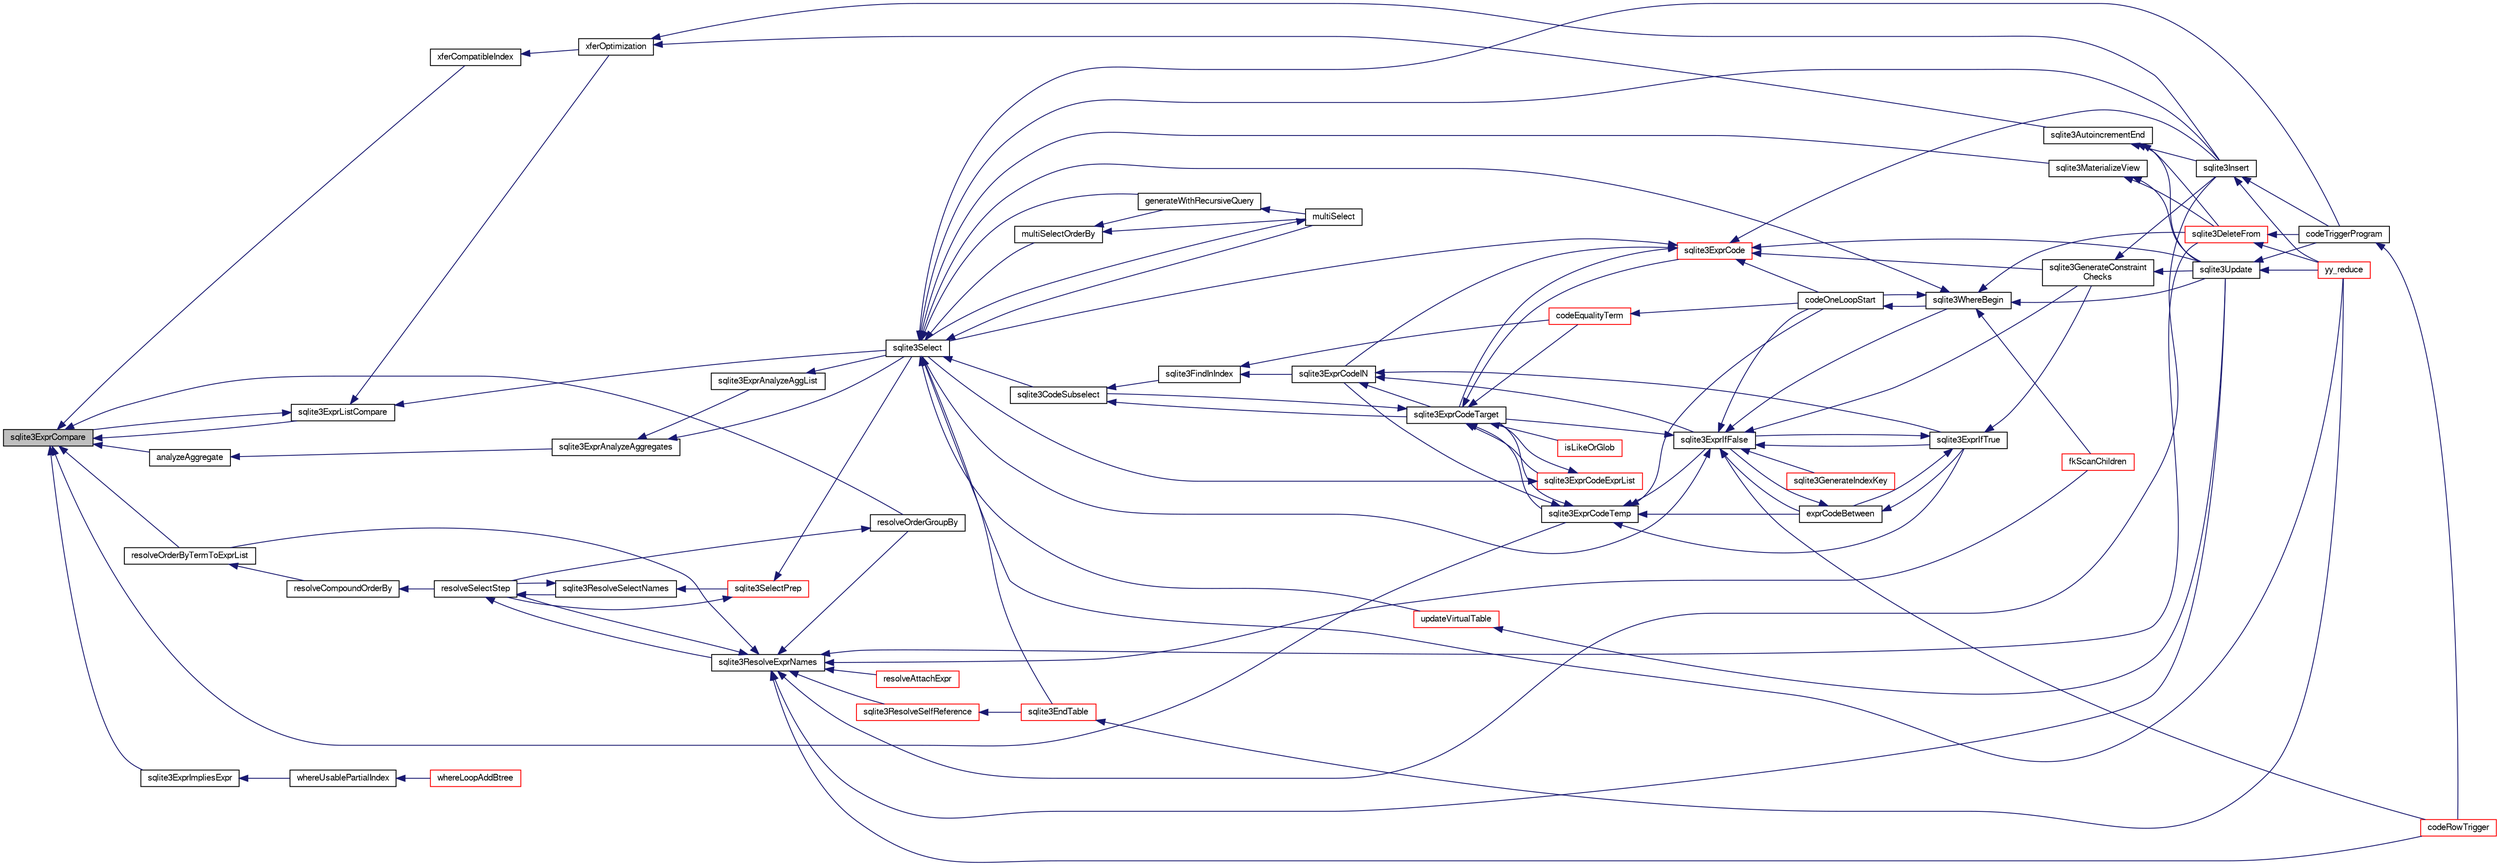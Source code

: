 digraph "sqlite3ExprCompare"
{
  edge [fontname="FreeSans",fontsize="10",labelfontname="FreeSans",labelfontsize="10"];
  node [fontname="FreeSans",fontsize="10",shape=record];
  rankdir="LR";
  Node528387 [label="sqlite3ExprCompare",height=0.2,width=0.4,color="black", fillcolor="grey75", style="filled", fontcolor="black"];
  Node528387 -> Node528388 [dir="back",color="midnightblue",fontsize="10",style="solid",fontname="FreeSans"];
  Node528388 [label="resolveOrderByTermToExprList",height=0.2,width=0.4,color="black", fillcolor="white", style="filled",URL="$sqlite3_8c.html#ac7f7eabdc769257622ad90aac3e02fe6"];
  Node528388 -> Node528389 [dir="back",color="midnightblue",fontsize="10",style="solid",fontname="FreeSans"];
  Node528389 [label="resolveCompoundOrderBy",height=0.2,width=0.4,color="black", fillcolor="white", style="filled",URL="$sqlite3_8c.html#a462c5aa49cfd6aad6a92fa60ddefc569"];
  Node528389 -> Node528390 [dir="back",color="midnightblue",fontsize="10",style="solid",fontname="FreeSans"];
  Node528390 [label="resolveSelectStep",height=0.2,width=0.4,color="black", fillcolor="white", style="filled",URL="$sqlite3_8c.html#a0b9015a9e505c63fd104dcbad672c814"];
  Node528390 -> Node528391 [dir="back",color="midnightblue",fontsize="10",style="solid",fontname="FreeSans"];
  Node528391 [label="sqlite3ResolveExprNames",height=0.2,width=0.4,color="black", fillcolor="white", style="filled",URL="$sqlite3_8c.html#a537cf717a3f847807d3a3fd65da636ad"];
  Node528391 -> Node528388 [dir="back",color="midnightblue",fontsize="10",style="solid",fontname="FreeSans"];
  Node528391 -> Node528392 [dir="back",color="midnightblue",fontsize="10",style="solid",fontname="FreeSans"];
  Node528392 [label="resolveOrderGroupBy",height=0.2,width=0.4,color="black", fillcolor="white", style="filled",URL="$sqlite3_8c.html#a4dc8ed6177a5de887eae1010992e3d00"];
  Node528392 -> Node528390 [dir="back",color="midnightblue",fontsize="10",style="solid",fontname="FreeSans"];
  Node528391 -> Node528390 [dir="back",color="midnightblue",fontsize="10",style="solid",fontname="FreeSans"];
  Node528391 -> Node528393 [dir="back",color="midnightblue",fontsize="10",style="solid",fontname="FreeSans"];
  Node528393 [label="sqlite3ResolveSelfReference",height=0.2,width=0.4,color="red", fillcolor="white", style="filled",URL="$sqlite3_8c.html#ab524095a849de78f8728167d19336094"];
  Node528393 -> Node528394 [dir="back",color="midnightblue",fontsize="10",style="solid",fontname="FreeSans"];
  Node528394 [label="sqlite3EndTable",height=0.2,width=0.4,color="red", fillcolor="white", style="filled",URL="$sqlite3_8c.html#a7b5f2c66c0f0b6f819d970ca389768b0"];
  Node528394 -> Node528396 [dir="back",color="midnightblue",fontsize="10",style="solid",fontname="FreeSans"];
  Node528396 [label="yy_reduce",height=0.2,width=0.4,color="red", fillcolor="white", style="filled",URL="$sqlite3_8c.html#a7c419a9b25711c666a9a2449ef377f14"];
  Node528391 -> Node528401 [dir="back",color="midnightblue",fontsize="10",style="solid",fontname="FreeSans"];
  Node528401 [label="resolveAttachExpr",height=0.2,width=0.4,color="red", fillcolor="white", style="filled",URL="$sqlite3_8c.html#a2b0ae2ee3fae38ccc805f582a9ce38f5"];
  Node528391 -> Node528405 [dir="back",color="midnightblue",fontsize="10",style="solid",fontname="FreeSans"];
  Node528405 [label="sqlite3DeleteFrom",height=0.2,width=0.4,color="red", fillcolor="white", style="filled",URL="$sqlite3_8c.html#ab9b4b45349188b49eabb23f94608a091"];
  Node528405 -> Node528408 [dir="back",color="midnightblue",fontsize="10",style="solid",fontname="FreeSans"];
  Node528408 [label="codeTriggerProgram",height=0.2,width=0.4,color="black", fillcolor="white", style="filled",URL="$sqlite3_8c.html#a120801f59d9281d201d2ff4b2606836e"];
  Node528408 -> Node528409 [dir="back",color="midnightblue",fontsize="10",style="solid",fontname="FreeSans"];
  Node528409 [label="codeRowTrigger",height=0.2,width=0.4,color="red", fillcolor="white", style="filled",URL="$sqlite3_8c.html#a463cea5aaaf388b560b206570a0022fc"];
  Node528405 -> Node528396 [dir="back",color="midnightblue",fontsize="10",style="solid",fontname="FreeSans"];
  Node528391 -> Node528419 [dir="back",color="midnightblue",fontsize="10",style="solid",fontname="FreeSans"];
  Node528419 [label="fkScanChildren",height=0.2,width=0.4,color="red", fillcolor="white", style="filled",URL="$sqlite3_8c.html#a67c9dcb484336b3155e7a82a037d4691"];
  Node528391 -> Node528415 [dir="back",color="midnightblue",fontsize="10",style="solid",fontname="FreeSans"];
  Node528415 [label="sqlite3Insert",height=0.2,width=0.4,color="black", fillcolor="white", style="filled",URL="$sqlite3_8c.html#a5b17c9c2000bae6bdff8e6be48d7dc2b"];
  Node528415 -> Node528408 [dir="back",color="midnightblue",fontsize="10",style="solid",fontname="FreeSans"];
  Node528415 -> Node528396 [dir="back",color="midnightblue",fontsize="10",style="solid",fontname="FreeSans"];
  Node528391 -> Node528409 [dir="back",color="midnightblue",fontsize="10",style="solid",fontname="FreeSans"];
  Node528391 -> Node528416 [dir="back",color="midnightblue",fontsize="10",style="solid",fontname="FreeSans"];
  Node528416 [label="sqlite3Update",height=0.2,width=0.4,color="black", fillcolor="white", style="filled",URL="$sqlite3_8c.html#ac5aa67c46e8cc8174566fabe6809fafa"];
  Node528416 -> Node528408 [dir="back",color="midnightblue",fontsize="10",style="solid",fontname="FreeSans"];
  Node528416 -> Node528396 [dir="back",color="midnightblue",fontsize="10",style="solid",fontname="FreeSans"];
  Node528390 -> Node528421 [dir="back",color="midnightblue",fontsize="10",style="solid",fontname="FreeSans"];
  Node528421 [label="sqlite3ResolveSelectNames",height=0.2,width=0.4,color="black", fillcolor="white", style="filled",URL="$sqlite3_8c.html#a0cf10c480643b1ab9eaa02056a400734"];
  Node528421 -> Node528390 [dir="back",color="midnightblue",fontsize="10",style="solid",fontname="FreeSans"];
  Node528421 -> Node528422 [dir="back",color="midnightblue",fontsize="10",style="solid",fontname="FreeSans"];
  Node528422 [label="sqlite3SelectPrep",height=0.2,width=0.4,color="red", fillcolor="white", style="filled",URL="$sqlite3_8c.html#aa4385bd53c0a43dea72fbc23cc78e1c6"];
  Node528422 -> Node528390 [dir="back",color="midnightblue",fontsize="10",style="solid",fontname="FreeSans"];
  Node528422 -> Node528429 [dir="back",color="midnightblue",fontsize="10",style="solid",fontname="FreeSans"];
  Node528429 [label="sqlite3Select",height=0.2,width=0.4,color="black", fillcolor="white", style="filled",URL="$sqlite3_8c.html#a2465ee8c956209ba4b272477b7c21a45"];
  Node528429 -> Node528430 [dir="back",color="midnightblue",fontsize="10",style="solid",fontname="FreeSans"];
  Node528430 [label="sqlite3CodeSubselect",height=0.2,width=0.4,color="black", fillcolor="white", style="filled",URL="$sqlite3_8c.html#aa69b46d2204a1d1b110107a1be12ee0c"];
  Node528430 -> Node528431 [dir="back",color="midnightblue",fontsize="10",style="solid",fontname="FreeSans"];
  Node528431 [label="sqlite3FindInIndex",height=0.2,width=0.4,color="black", fillcolor="white", style="filled",URL="$sqlite3_8c.html#af7d8c56ab0231f44bb5f87b3fafeffb2"];
  Node528431 -> Node528432 [dir="back",color="midnightblue",fontsize="10",style="solid",fontname="FreeSans"];
  Node528432 [label="sqlite3ExprCodeIN",height=0.2,width=0.4,color="black", fillcolor="white", style="filled",URL="$sqlite3_8c.html#ad9cf4f5b5ffb90c24a4a0900c8626193"];
  Node528432 -> Node528433 [dir="back",color="midnightblue",fontsize="10",style="solid",fontname="FreeSans"];
  Node528433 [label="sqlite3ExprCodeTarget",height=0.2,width=0.4,color="black", fillcolor="white", style="filled",URL="$sqlite3_8c.html#a4f308397a0a3ed299ed31aaa1ae2a293"];
  Node528433 -> Node528430 [dir="back",color="midnightblue",fontsize="10",style="solid",fontname="FreeSans"];
  Node528433 -> Node528434 [dir="back",color="midnightblue",fontsize="10",style="solid",fontname="FreeSans"];
  Node528434 [label="sqlite3ExprCodeTemp",height=0.2,width=0.4,color="black", fillcolor="white", style="filled",URL="$sqlite3_8c.html#a3bc5c1ccb3c5851847e2aeb4a84ae1fc"];
  Node528434 -> Node528432 [dir="back",color="midnightblue",fontsize="10",style="solid",fontname="FreeSans"];
  Node528434 -> Node528433 [dir="back",color="midnightblue",fontsize="10",style="solid",fontname="FreeSans"];
  Node528434 -> Node528435 [dir="back",color="midnightblue",fontsize="10",style="solid",fontname="FreeSans"];
  Node528435 [label="exprCodeBetween",height=0.2,width=0.4,color="black", fillcolor="white", style="filled",URL="$sqlite3_8c.html#abd053493214542bca8f406f42145d173"];
  Node528435 -> Node528436 [dir="back",color="midnightblue",fontsize="10",style="solid",fontname="FreeSans"];
  Node528436 [label="sqlite3ExprIfTrue",height=0.2,width=0.4,color="black", fillcolor="white", style="filled",URL="$sqlite3_8c.html#ad93a55237c23e1b743ab1f59df1a1444"];
  Node528436 -> Node528435 [dir="back",color="midnightblue",fontsize="10",style="solid",fontname="FreeSans"];
  Node528436 -> Node528437 [dir="back",color="midnightblue",fontsize="10",style="solid",fontname="FreeSans"];
  Node528437 [label="sqlite3ExprIfFalse",height=0.2,width=0.4,color="black", fillcolor="white", style="filled",URL="$sqlite3_8c.html#af97ecccb5d56e321e118414b08f65b71"];
  Node528437 -> Node528433 [dir="back",color="midnightblue",fontsize="10",style="solid",fontname="FreeSans"];
  Node528437 -> Node528435 [dir="back",color="midnightblue",fontsize="10",style="solid",fontname="FreeSans"];
  Node528437 -> Node528436 [dir="back",color="midnightblue",fontsize="10",style="solid",fontname="FreeSans"];
  Node528437 -> Node528438 [dir="back",color="midnightblue",fontsize="10",style="solid",fontname="FreeSans"];
  Node528438 [label="sqlite3GenerateIndexKey",height=0.2,width=0.4,color="red", fillcolor="white", style="filled",URL="$sqlite3_8c.html#ab85ac93d5c5e6760f45f07897be7f272"];
  Node528437 -> Node528414 [dir="back",color="midnightblue",fontsize="10",style="solid",fontname="FreeSans"];
  Node528414 [label="sqlite3GenerateConstraint\lChecks",height=0.2,width=0.4,color="black", fillcolor="white", style="filled",URL="$sqlite3_8c.html#aef639c1e6a0c0a67ca6e7690ad931bd2"];
  Node528414 -> Node528415 [dir="back",color="midnightblue",fontsize="10",style="solid",fontname="FreeSans"];
  Node528414 -> Node528416 [dir="back",color="midnightblue",fontsize="10",style="solid",fontname="FreeSans"];
  Node528437 -> Node528429 [dir="back",color="midnightblue",fontsize="10",style="solid",fontname="FreeSans"];
  Node528437 -> Node528409 [dir="back",color="midnightblue",fontsize="10",style="solid",fontname="FreeSans"];
  Node528437 -> Node528446 [dir="back",color="midnightblue",fontsize="10",style="solid",fontname="FreeSans"];
  Node528446 [label="codeOneLoopStart",height=0.2,width=0.4,color="black", fillcolor="white", style="filled",URL="$sqlite3_8c.html#aa868875120b151c169cc79139ed6e008"];
  Node528446 -> Node528445 [dir="back",color="midnightblue",fontsize="10",style="solid",fontname="FreeSans"];
  Node528445 [label="sqlite3WhereBegin",height=0.2,width=0.4,color="black", fillcolor="white", style="filled",URL="$sqlite3_8c.html#acad049f5c9a96a8118cffd5e5ce89f7c"];
  Node528445 -> Node528405 [dir="back",color="midnightblue",fontsize="10",style="solid",fontname="FreeSans"];
  Node528445 -> Node528419 [dir="back",color="midnightblue",fontsize="10",style="solid",fontname="FreeSans"];
  Node528445 -> Node528429 [dir="back",color="midnightblue",fontsize="10",style="solid",fontname="FreeSans"];
  Node528445 -> Node528416 [dir="back",color="midnightblue",fontsize="10",style="solid",fontname="FreeSans"];
  Node528445 -> Node528446 [dir="back",color="midnightblue",fontsize="10",style="solid",fontname="FreeSans"];
  Node528437 -> Node528445 [dir="back",color="midnightblue",fontsize="10",style="solid",fontname="FreeSans"];
  Node528436 -> Node528414 [dir="back",color="midnightblue",fontsize="10",style="solid",fontname="FreeSans"];
  Node528435 -> Node528437 [dir="back",color="midnightblue",fontsize="10",style="solid",fontname="FreeSans"];
  Node528434 -> Node528436 [dir="back",color="midnightblue",fontsize="10",style="solid",fontname="FreeSans"];
  Node528434 -> Node528437 [dir="back",color="midnightblue",fontsize="10",style="solid",fontname="FreeSans"];
  Node528434 -> Node528446 [dir="back",color="midnightblue",fontsize="10",style="solid",fontname="FreeSans"];
  Node528433 -> Node528447 [dir="back",color="midnightblue",fontsize="10",style="solid",fontname="FreeSans"];
  Node528447 [label="sqlite3ExprCode",height=0.2,width=0.4,color="red", fillcolor="white", style="filled",URL="$sqlite3_8c.html#a75f270fb0b111b86924cca4ea507b417"];
  Node528447 -> Node528432 [dir="back",color="midnightblue",fontsize="10",style="solid",fontname="FreeSans"];
  Node528447 -> Node528433 [dir="back",color="midnightblue",fontsize="10",style="solid",fontname="FreeSans"];
  Node528447 -> Node528415 [dir="back",color="midnightblue",fontsize="10",style="solid",fontname="FreeSans"];
  Node528447 -> Node528414 [dir="back",color="midnightblue",fontsize="10",style="solid",fontname="FreeSans"];
  Node528447 -> Node528429 [dir="back",color="midnightblue",fontsize="10",style="solid",fontname="FreeSans"];
  Node528447 -> Node528416 [dir="back",color="midnightblue",fontsize="10",style="solid",fontname="FreeSans"];
  Node528447 -> Node528446 [dir="back",color="midnightblue",fontsize="10",style="solid",fontname="FreeSans"];
  Node528433 -> Node528456 [dir="back",color="midnightblue",fontsize="10",style="solid",fontname="FreeSans"];
  Node528456 [label="sqlite3ExprCodeExprList",height=0.2,width=0.4,color="red", fillcolor="white", style="filled",URL="$sqlite3_8c.html#a05b2b3dc3de7565de24eb3a2ff4e9566"];
  Node528456 -> Node528433 [dir="back",color="midnightblue",fontsize="10",style="solid",fontname="FreeSans"];
  Node528456 -> Node528429 [dir="back",color="midnightblue",fontsize="10",style="solid",fontname="FreeSans"];
  Node528433 -> Node528459 [dir="back",color="midnightblue",fontsize="10",style="solid",fontname="FreeSans"];
  Node528459 [label="isLikeOrGlob",height=0.2,width=0.4,color="red", fillcolor="white", style="filled",URL="$sqlite3_8c.html#a6c38e495198bf8976f68d1a6ebd74a50"];
  Node528433 -> Node528468 [dir="back",color="midnightblue",fontsize="10",style="solid",fontname="FreeSans"];
  Node528468 [label="codeEqualityTerm",height=0.2,width=0.4,color="red", fillcolor="white", style="filled",URL="$sqlite3_8c.html#ad88a57073f031452c9843e97f15acc47"];
  Node528468 -> Node528446 [dir="back",color="midnightblue",fontsize="10",style="solid",fontname="FreeSans"];
  Node528432 -> Node528436 [dir="back",color="midnightblue",fontsize="10",style="solid",fontname="FreeSans"];
  Node528432 -> Node528437 [dir="back",color="midnightblue",fontsize="10",style="solid",fontname="FreeSans"];
  Node528431 -> Node528468 [dir="back",color="midnightblue",fontsize="10",style="solid",fontname="FreeSans"];
  Node528430 -> Node528433 [dir="back",color="midnightblue",fontsize="10",style="solid",fontname="FreeSans"];
  Node528429 -> Node528394 [dir="back",color="midnightblue",fontsize="10",style="solid",fontname="FreeSans"];
  Node528429 -> Node528470 [dir="back",color="midnightblue",fontsize="10",style="solid",fontname="FreeSans"];
  Node528470 [label="sqlite3MaterializeView",height=0.2,width=0.4,color="black", fillcolor="white", style="filled",URL="$sqlite3_8c.html#a4557984b0b75f998fb0c3f231c9b1def"];
  Node528470 -> Node528405 [dir="back",color="midnightblue",fontsize="10",style="solid",fontname="FreeSans"];
  Node528470 -> Node528416 [dir="back",color="midnightblue",fontsize="10",style="solid",fontname="FreeSans"];
  Node528429 -> Node528415 [dir="back",color="midnightblue",fontsize="10",style="solid",fontname="FreeSans"];
  Node528429 -> Node528452 [dir="back",color="midnightblue",fontsize="10",style="solid",fontname="FreeSans"];
  Node528452 [label="generateWithRecursiveQuery",height=0.2,width=0.4,color="black", fillcolor="white", style="filled",URL="$sqlite3_8c.html#ade2c3663fa9c3b9676507984b9483942"];
  Node528452 -> Node528453 [dir="back",color="midnightblue",fontsize="10",style="solid",fontname="FreeSans"];
  Node528453 [label="multiSelect",height=0.2,width=0.4,color="black", fillcolor="white", style="filled",URL="$sqlite3_8c.html#a6456c61f3d9b2389738753cedfa24fa7"];
  Node528453 -> Node528429 [dir="back",color="midnightblue",fontsize="10",style="solid",fontname="FreeSans"];
  Node528429 -> Node528453 [dir="back",color="midnightblue",fontsize="10",style="solid",fontname="FreeSans"];
  Node528429 -> Node528454 [dir="back",color="midnightblue",fontsize="10",style="solid",fontname="FreeSans"];
  Node528454 [label="multiSelectOrderBy",height=0.2,width=0.4,color="black", fillcolor="white", style="filled",URL="$sqlite3_8c.html#afcdb8488c6f4dfdadaf9f04bca35b808"];
  Node528454 -> Node528452 [dir="back",color="midnightblue",fontsize="10",style="solid",fontname="FreeSans"];
  Node528454 -> Node528453 [dir="back",color="midnightblue",fontsize="10",style="solid",fontname="FreeSans"];
  Node528429 -> Node528408 [dir="back",color="midnightblue",fontsize="10",style="solid",fontname="FreeSans"];
  Node528429 -> Node528471 [dir="back",color="midnightblue",fontsize="10",style="solid",fontname="FreeSans"];
  Node528471 [label="updateVirtualTable",height=0.2,width=0.4,color="red", fillcolor="white", style="filled",URL="$sqlite3_8c.html#a740220531db9293c39a2cdd7da3f74e1"];
  Node528471 -> Node528416 [dir="back",color="midnightblue",fontsize="10",style="solid",fontname="FreeSans"];
  Node528429 -> Node528396 [dir="back",color="midnightblue",fontsize="10",style="solid",fontname="FreeSans"];
  Node528387 -> Node528392 [dir="back",color="midnightblue",fontsize="10",style="solid",fontname="FreeSans"];
  Node528387 -> Node528434 [dir="back",color="midnightblue",fontsize="10",style="solid",fontname="FreeSans"];
  Node528387 -> Node528472 [dir="back",color="midnightblue",fontsize="10",style="solid",fontname="FreeSans"];
  Node528472 [label="sqlite3ExprListCompare",height=0.2,width=0.4,color="black", fillcolor="white", style="filled",URL="$sqlite3_8c.html#a2ec8c2311e6547386e5f60e251ebabc7"];
  Node528472 -> Node528387 [dir="back",color="midnightblue",fontsize="10",style="solid",fontname="FreeSans"];
  Node528472 -> Node528473 [dir="back",color="midnightblue",fontsize="10",style="solid",fontname="FreeSans"];
  Node528473 [label="xferOptimization",height=0.2,width=0.4,color="black", fillcolor="white", style="filled",URL="$sqlite3_8c.html#ae85c90f7d064fe83f4ed930e708855d2"];
  Node528473 -> Node528474 [dir="back",color="midnightblue",fontsize="10",style="solid",fontname="FreeSans"];
  Node528474 [label="sqlite3AutoincrementEnd",height=0.2,width=0.4,color="black", fillcolor="white", style="filled",URL="$sqlite3_8c.html#ad8f51f6ea684367030cd9c09234374e7"];
  Node528474 -> Node528405 [dir="back",color="midnightblue",fontsize="10",style="solid",fontname="FreeSans"];
  Node528474 -> Node528415 [dir="back",color="midnightblue",fontsize="10",style="solid",fontname="FreeSans"];
  Node528474 -> Node528416 [dir="back",color="midnightblue",fontsize="10",style="solid",fontname="FreeSans"];
  Node528473 -> Node528415 [dir="back",color="midnightblue",fontsize="10",style="solid",fontname="FreeSans"];
  Node528472 -> Node528429 [dir="back",color="midnightblue",fontsize="10",style="solid",fontname="FreeSans"];
  Node528387 -> Node528475 [dir="back",color="midnightblue",fontsize="10",style="solid",fontname="FreeSans"];
  Node528475 [label="sqlite3ExprImpliesExpr",height=0.2,width=0.4,color="black", fillcolor="white", style="filled",URL="$sqlite3_8c.html#a9b79d679ebefcf1e7c638c0ccdae84bb"];
  Node528475 -> Node528476 [dir="back",color="midnightblue",fontsize="10",style="solid",fontname="FreeSans"];
  Node528476 [label="whereUsablePartialIndex",height=0.2,width=0.4,color="black", fillcolor="white", style="filled",URL="$sqlite3_8c.html#a7358f169d84f50fe6c1e900fccd26233"];
  Node528476 -> Node528477 [dir="back",color="midnightblue",fontsize="10",style="solid",fontname="FreeSans"];
  Node528477 [label="whereLoopAddBtree",height=0.2,width=0.4,color="red", fillcolor="white", style="filled",URL="$sqlite3_8c.html#aefe415538d2f9e200227977d2edaab3b"];
  Node528387 -> Node528480 [dir="back",color="midnightblue",fontsize="10",style="solid",fontname="FreeSans"];
  Node528480 [label="analyzeAggregate",height=0.2,width=0.4,color="black", fillcolor="white", style="filled",URL="$sqlite3_8c.html#a6b02b8b5e691498db3c59afbf9322585"];
  Node528480 -> Node528481 [dir="back",color="midnightblue",fontsize="10",style="solid",fontname="FreeSans"];
  Node528481 [label="sqlite3ExprAnalyzeAggregates",height=0.2,width=0.4,color="black", fillcolor="white", style="filled",URL="$sqlite3_8c.html#a37993a67d19990d8bb9bd8bb93d3eee6"];
  Node528481 -> Node528482 [dir="back",color="midnightblue",fontsize="10",style="solid",fontname="FreeSans"];
  Node528482 [label="sqlite3ExprAnalyzeAggList",height=0.2,width=0.4,color="black", fillcolor="white", style="filled",URL="$sqlite3_8c.html#ad2faad4ff685aea8e3fbf839b8fb95a2"];
  Node528482 -> Node528429 [dir="back",color="midnightblue",fontsize="10",style="solid",fontname="FreeSans"];
  Node528481 -> Node528429 [dir="back",color="midnightblue",fontsize="10",style="solid",fontname="FreeSans"];
  Node528387 -> Node528483 [dir="back",color="midnightblue",fontsize="10",style="solid",fontname="FreeSans"];
  Node528483 [label="xferCompatibleIndex",height=0.2,width=0.4,color="black", fillcolor="white", style="filled",URL="$sqlite3_8c.html#ab575125542540f8b67a3b4beb3e02d06"];
  Node528483 -> Node528473 [dir="back",color="midnightblue",fontsize="10",style="solid",fontname="FreeSans"];
}
